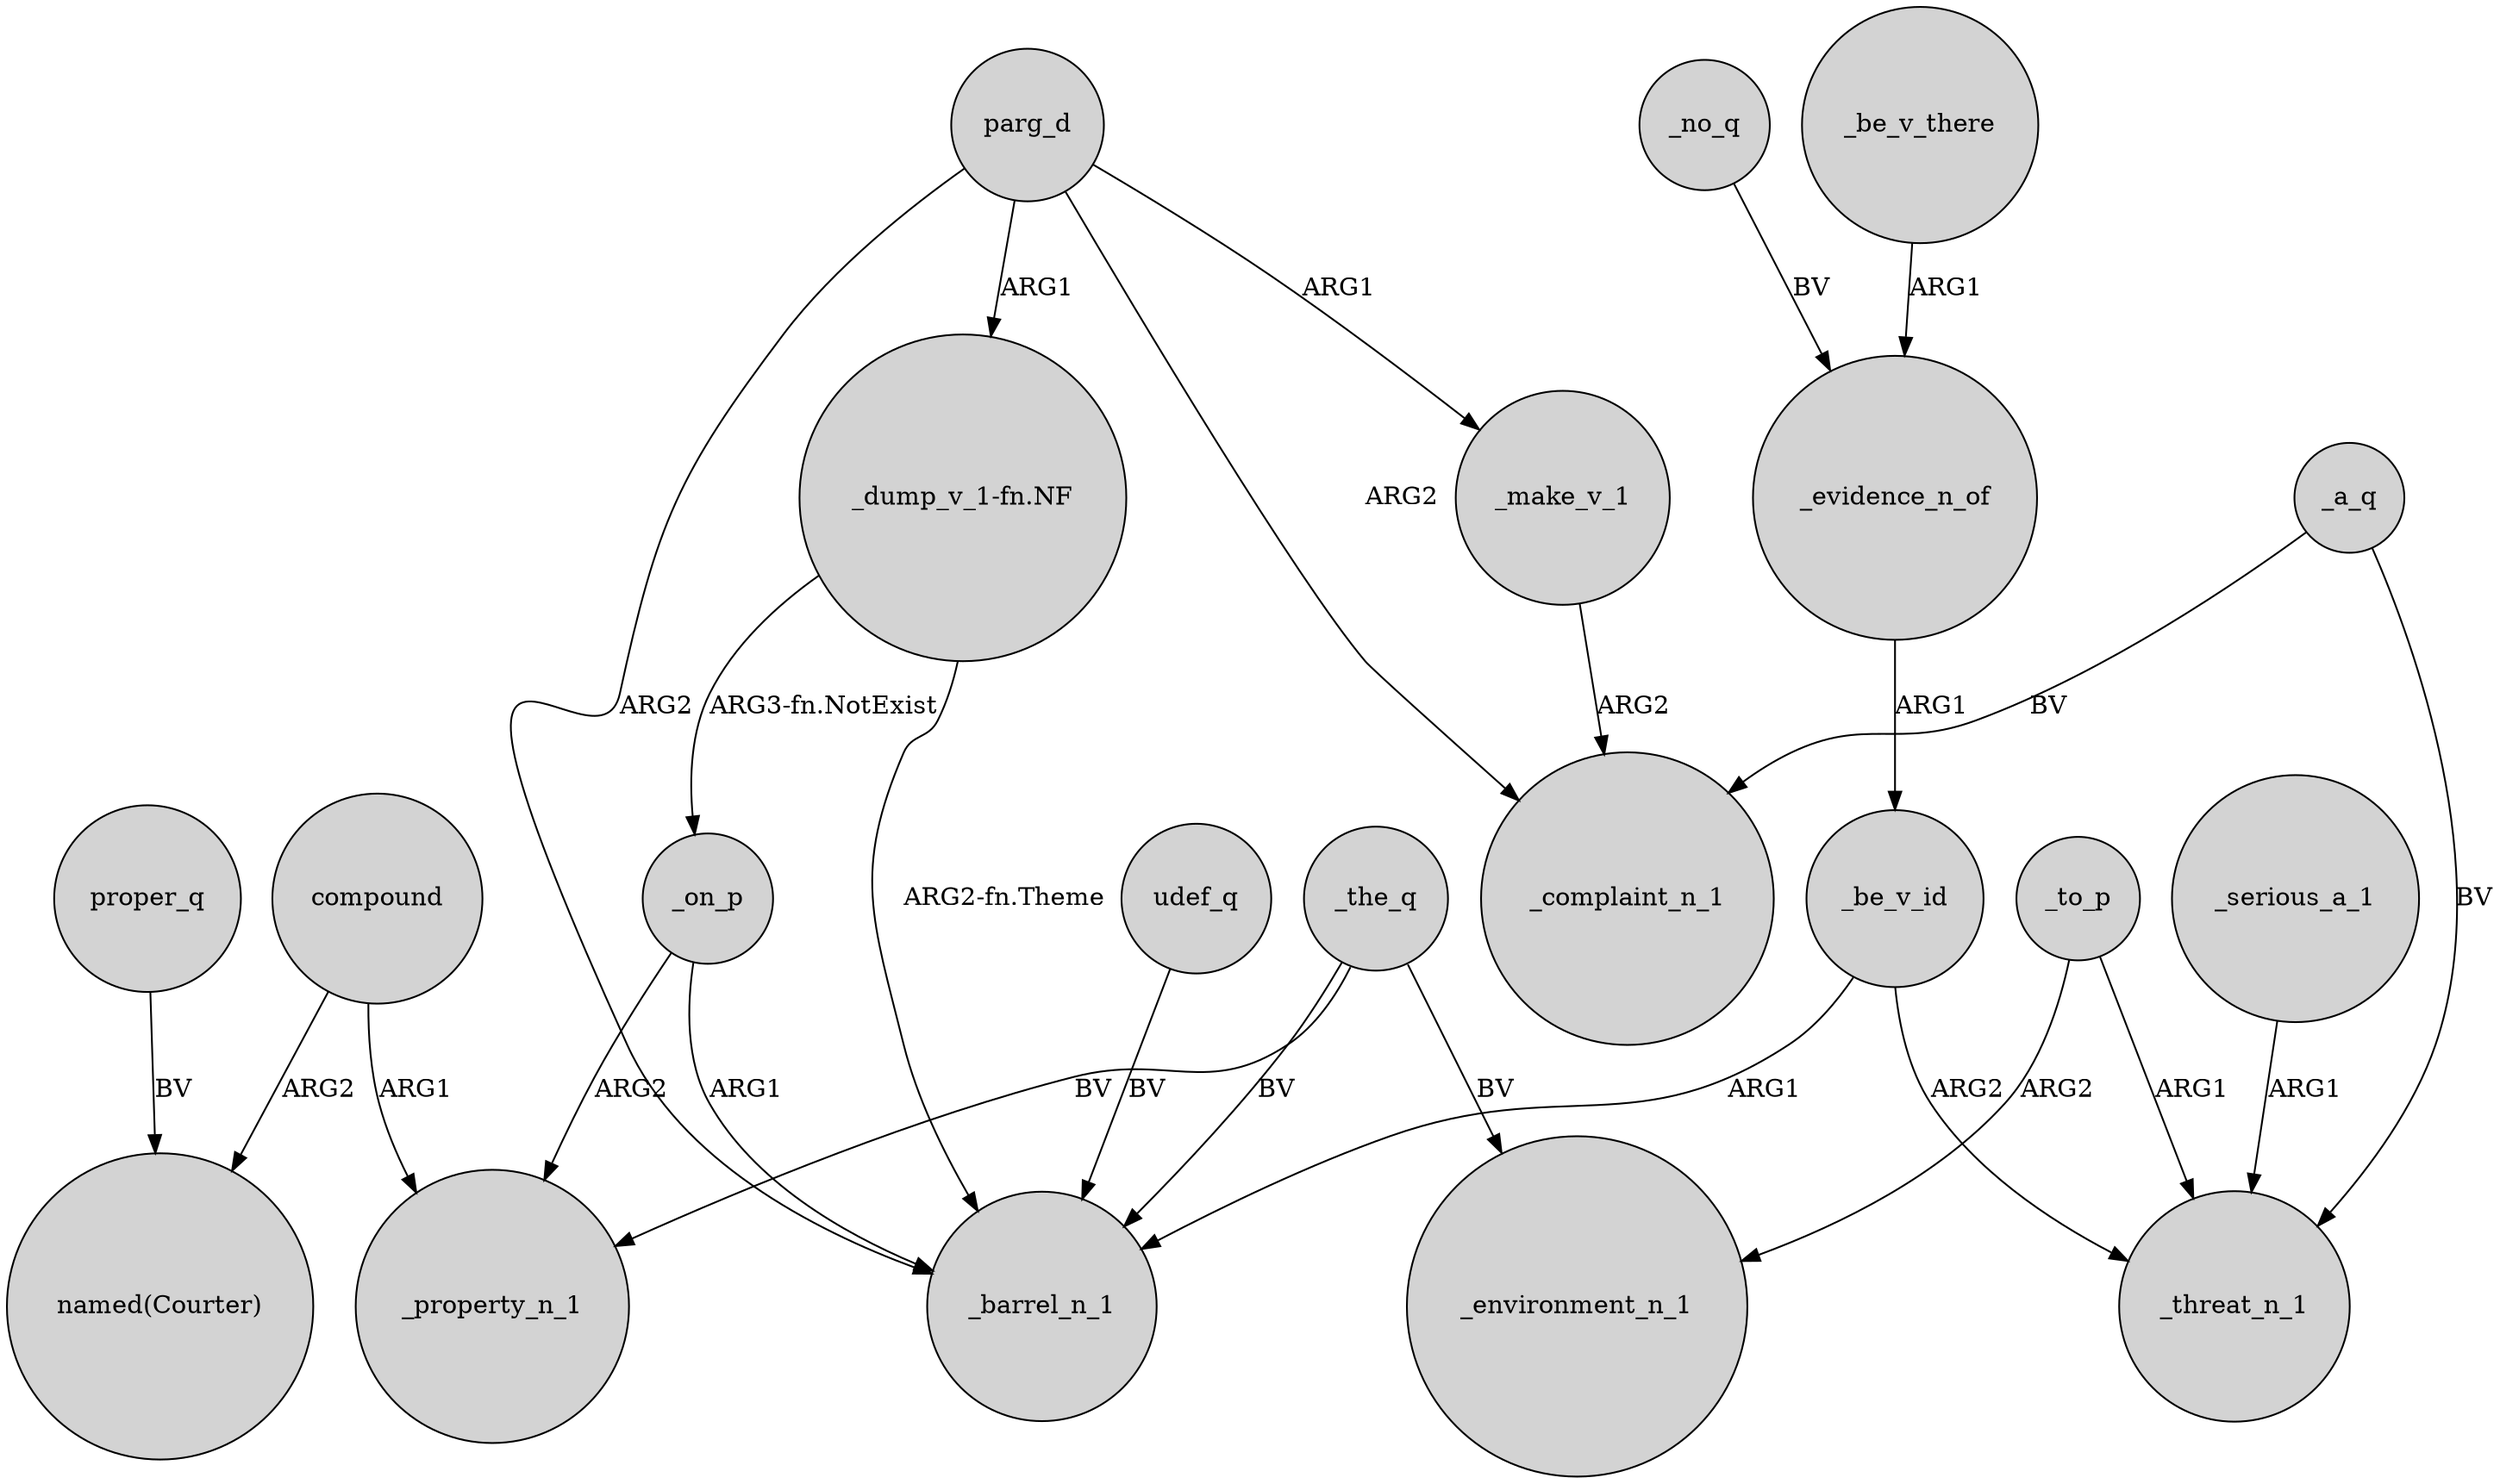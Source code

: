 digraph {
	node [shape=circle style=filled]
	compound -> _property_n_1 [label=ARG1]
	_a_q -> _complaint_n_1 [label=BV]
	_evidence_n_of -> _be_v_id [label=ARG1]
	_on_p -> _property_n_1 [label=ARG2]
	_the_q -> _environment_n_1 [label=BV]
	parg_d -> "_dump_v_1-fn.NF" [label=ARG1]
	_a_q -> _threat_n_1 [label=BV]
	_no_q -> _evidence_n_of [label=BV]
	_be_v_there -> _evidence_n_of [label=ARG1]
	_to_p -> _threat_n_1 [label=ARG1]
	_to_p -> _environment_n_1 [label=ARG2]
	parg_d -> _barrel_n_1 [label=ARG2]
	_make_v_1 -> _complaint_n_1 [label=ARG2]
	"_dump_v_1-fn.NF" -> _on_p [label="ARG3-fn.NotExist"]
	parg_d -> _complaint_n_1 [label=ARG2]
	_the_q -> _barrel_n_1 [label=BV]
	_the_q -> _property_n_1 [label=BV]
	"_dump_v_1-fn.NF" -> _barrel_n_1 [label="ARG2-fn.Theme"]
	_on_p -> _barrel_n_1 [label=ARG1]
	_serious_a_1 -> _threat_n_1 [label=ARG1]
	proper_q -> "named(Courter)" [label=BV]
	_be_v_id -> _threat_n_1 [label=ARG2]
	parg_d -> _make_v_1 [label=ARG1]
	udef_q -> _barrel_n_1 [label=BV]
	compound -> "named(Courter)" [label=ARG2]
	_be_v_id -> _barrel_n_1 [label=ARG1]
}
